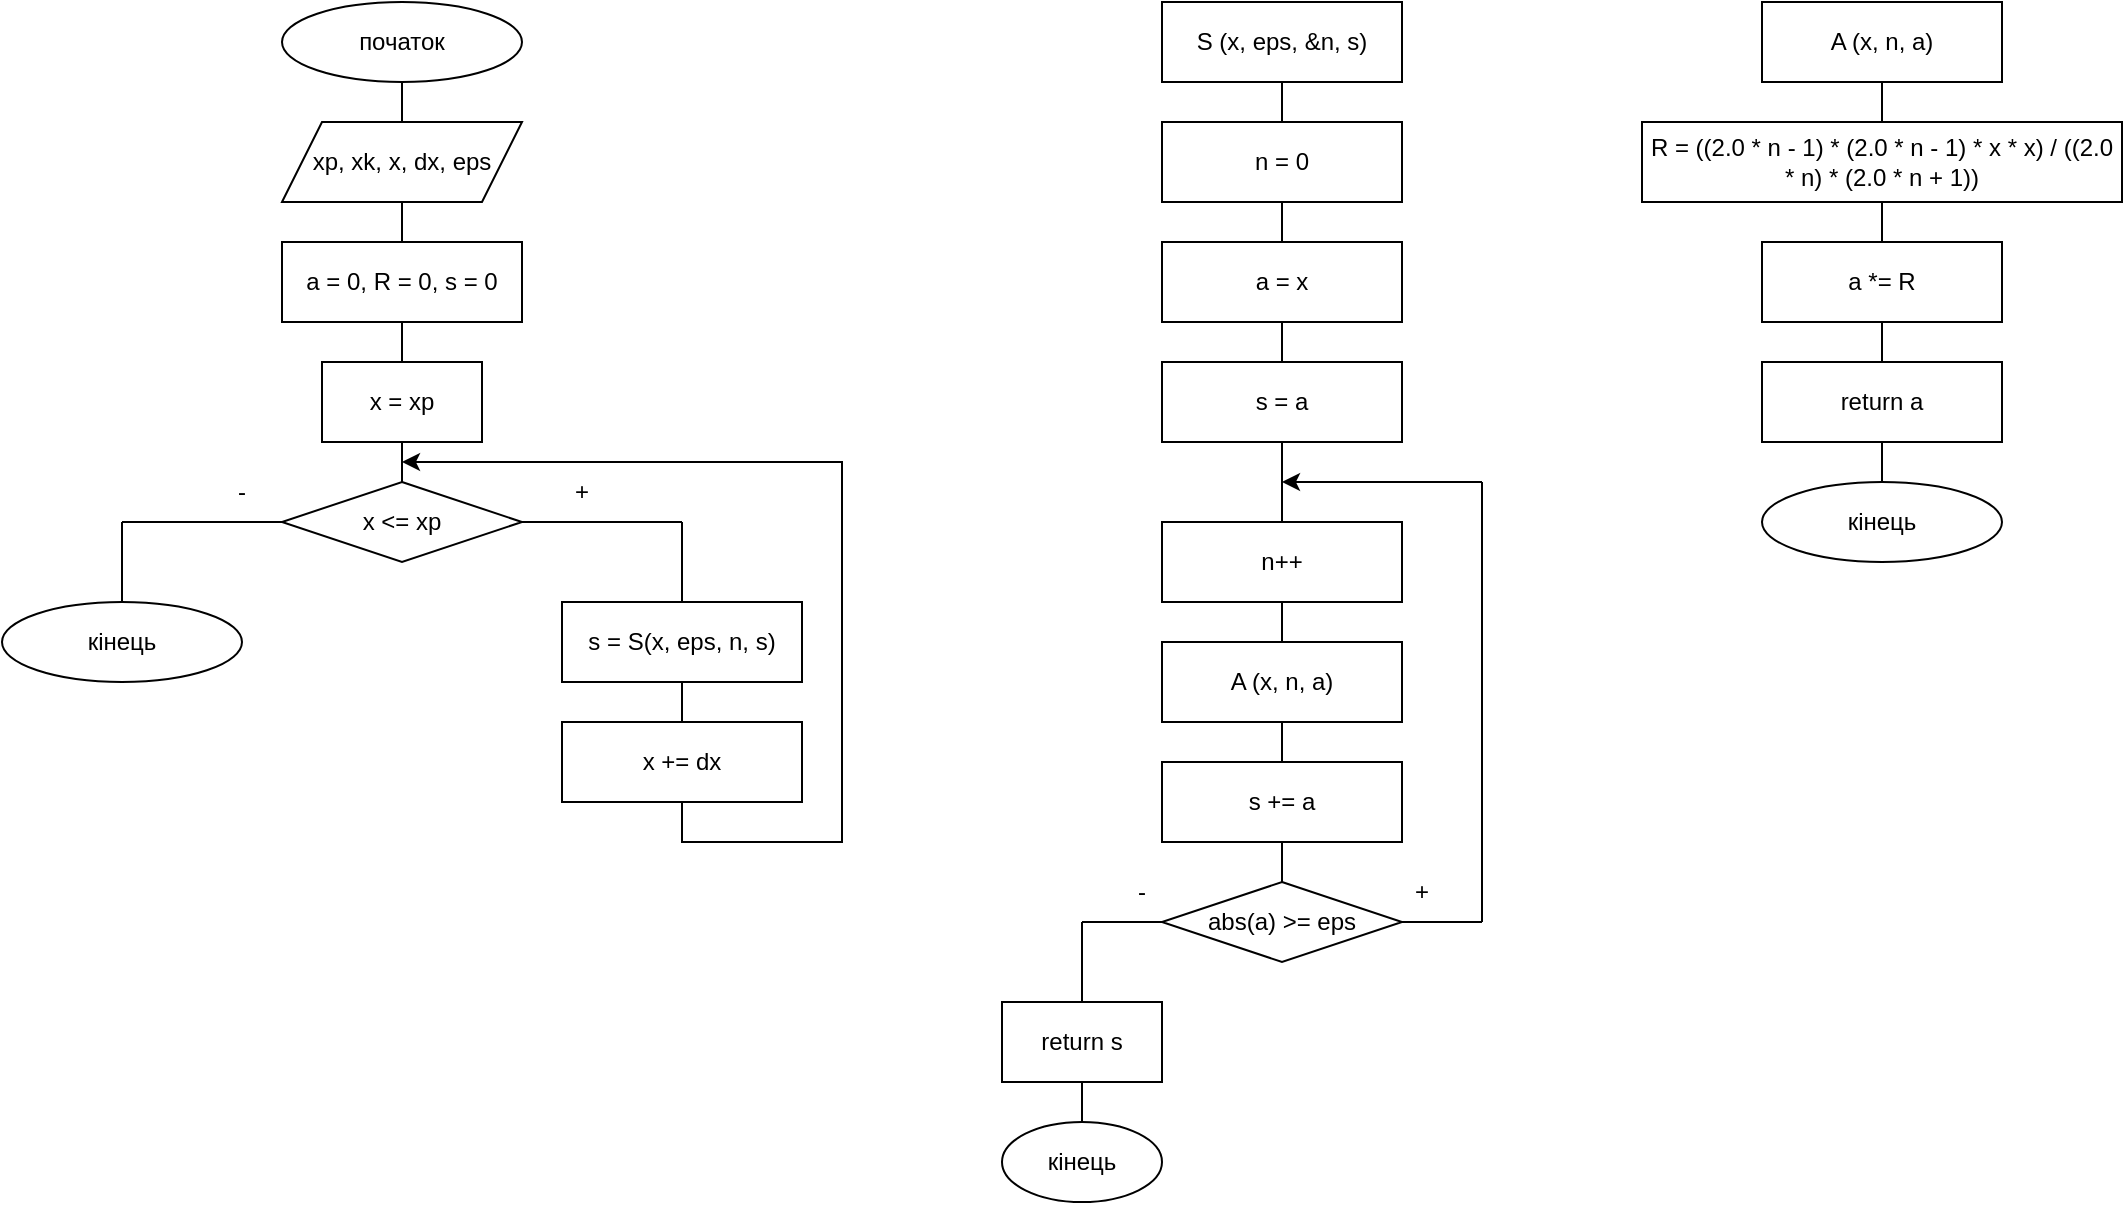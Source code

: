 <mxfile version="28.2.7">
  <diagram name="Сторінка-1" id="44oYC4r673uI8E1p98Kk">
    <mxGraphModel dx="1447" dy="662" grid="1" gridSize="10" guides="1" tooltips="1" connect="1" arrows="1" fold="1" page="1" pageScale="1" pageWidth="1169" pageHeight="827" math="0" shadow="0">
      <root>
        <mxCell id="0" />
        <mxCell id="1" parent="0" />
        <mxCell id="FjkXls7sBmGgQlMOKykC-1" value="початок" style="ellipse;whiteSpace=wrap;html=1;" vertex="1" parent="1">
          <mxGeometry x="160" y="20" width="120" height="40" as="geometry" />
        </mxCell>
        <mxCell id="FjkXls7sBmGgQlMOKykC-2" value="xp, xk, x, dx, eps" style="shape=parallelogram;perimeter=parallelogramPerimeter;whiteSpace=wrap;html=1;fixedSize=1;" vertex="1" parent="1">
          <mxGeometry x="160" y="80" width="120" height="40" as="geometry" />
        </mxCell>
        <mxCell id="FjkXls7sBmGgQlMOKykC-3" value="a = 0, R = 0, s = 0" style="rounded=0;whiteSpace=wrap;html=1;" vertex="1" parent="1">
          <mxGeometry x="160" y="140" width="120" height="40" as="geometry" />
        </mxCell>
        <mxCell id="FjkXls7sBmGgQlMOKykC-4" value="x = xp" style="rounded=0;whiteSpace=wrap;html=1;" vertex="1" parent="1">
          <mxGeometry x="180" y="200" width="80" height="40" as="geometry" />
        </mxCell>
        <mxCell id="FjkXls7sBmGgQlMOKykC-5" value="x &amp;lt;= xp" style="rhombus;whiteSpace=wrap;html=1;" vertex="1" parent="1">
          <mxGeometry x="160" y="260" width="120" height="40" as="geometry" />
        </mxCell>
        <mxCell id="FjkXls7sBmGgQlMOKykC-6" value="" style="endArrow=none;html=1;rounded=0;entryX=0;entryY=0.5;entryDx=0;entryDy=0;" edge="1" parent="1" target="FjkXls7sBmGgQlMOKykC-5">
          <mxGeometry width="50" height="50" relative="1" as="geometry">
            <mxPoint x="80" y="280" as="sourcePoint" />
            <mxPoint x="260" y="320" as="targetPoint" />
          </mxGeometry>
        </mxCell>
        <mxCell id="FjkXls7sBmGgQlMOKykC-7" value="" style="endArrow=none;html=1;rounded=0;" edge="1" parent="1">
          <mxGeometry width="50" height="50" relative="1" as="geometry">
            <mxPoint x="80" y="320" as="sourcePoint" />
            <mxPoint x="80" y="280" as="targetPoint" />
          </mxGeometry>
        </mxCell>
        <mxCell id="FjkXls7sBmGgQlMOKykC-8" value="кінець" style="ellipse;whiteSpace=wrap;html=1;" vertex="1" parent="1">
          <mxGeometry x="20" y="320" width="120" height="40" as="geometry" />
        </mxCell>
        <mxCell id="FjkXls7sBmGgQlMOKykC-9" value="" style="endArrow=none;html=1;rounded=0;exitX=1;exitY=0.5;exitDx=0;exitDy=0;" edge="1" parent="1" source="FjkXls7sBmGgQlMOKykC-5">
          <mxGeometry width="50" height="50" relative="1" as="geometry">
            <mxPoint x="290" y="370" as="sourcePoint" />
            <mxPoint x="360" y="280" as="targetPoint" />
          </mxGeometry>
        </mxCell>
        <mxCell id="FjkXls7sBmGgQlMOKykC-10" value="" style="endArrow=none;html=1;rounded=0;" edge="1" parent="1">
          <mxGeometry width="50" height="50" relative="1" as="geometry">
            <mxPoint x="360" y="320" as="sourcePoint" />
            <mxPoint x="360" y="280" as="targetPoint" />
          </mxGeometry>
        </mxCell>
        <mxCell id="FjkXls7sBmGgQlMOKykC-11" value="s = S(x, eps, n, s)" style="rounded=0;whiteSpace=wrap;html=1;" vertex="1" parent="1">
          <mxGeometry x="300" y="320" width="120" height="40" as="geometry" />
        </mxCell>
        <mxCell id="FjkXls7sBmGgQlMOKykC-12" value="" style="endArrow=none;html=1;rounded=0;entryX=0.5;entryY=1;entryDx=0;entryDy=0;" edge="1" parent="1" target="FjkXls7sBmGgQlMOKykC-11">
          <mxGeometry width="50" height="50" relative="1" as="geometry">
            <mxPoint x="360" y="380" as="sourcePoint" />
            <mxPoint x="340" y="320" as="targetPoint" />
          </mxGeometry>
        </mxCell>
        <mxCell id="FjkXls7sBmGgQlMOKykC-15" style="edgeStyle=orthogonalEdgeStyle;rounded=0;orthogonalLoop=1;jettySize=auto;html=1;" edge="1" parent="1" source="FjkXls7sBmGgQlMOKykC-13">
          <mxGeometry relative="1" as="geometry">
            <mxPoint x="220" y="250" as="targetPoint" />
            <Array as="points">
              <mxPoint x="360" y="440" />
              <mxPoint x="440" y="440" />
            </Array>
          </mxGeometry>
        </mxCell>
        <mxCell id="FjkXls7sBmGgQlMOKykC-13" value="x += dx" style="rounded=0;whiteSpace=wrap;html=1;" vertex="1" parent="1">
          <mxGeometry x="300" y="380" width="120" height="40" as="geometry" />
        </mxCell>
        <mxCell id="FjkXls7sBmGgQlMOKykC-16" value="" style="endArrow=none;html=1;rounded=0;entryX=0.5;entryY=1;entryDx=0;entryDy=0;exitX=0.5;exitY=0;exitDx=0;exitDy=0;" edge="1" parent="1" source="FjkXls7sBmGgQlMOKykC-2" target="FjkXls7sBmGgQlMOKykC-1">
          <mxGeometry width="50" height="50" relative="1" as="geometry">
            <mxPoint x="290" y="280" as="sourcePoint" />
            <mxPoint x="340" y="230" as="targetPoint" />
          </mxGeometry>
        </mxCell>
        <mxCell id="FjkXls7sBmGgQlMOKykC-17" value="" style="endArrow=none;html=1;rounded=0;entryX=0.5;entryY=1;entryDx=0;entryDy=0;exitX=0.5;exitY=0;exitDx=0;exitDy=0;" edge="1" parent="1" source="FjkXls7sBmGgQlMOKykC-3" target="FjkXls7sBmGgQlMOKykC-2">
          <mxGeometry width="50" height="50" relative="1" as="geometry">
            <mxPoint x="290" y="280" as="sourcePoint" />
            <mxPoint x="340" y="230" as="targetPoint" />
          </mxGeometry>
        </mxCell>
        <mxCell id="FjkXls7sBmGgQlMOKykC-18" value="" style="endArrow=none;html=1;rounded=0;entryX=0.5;entryY=1;entryDx=0;entryDy=0;exitX=0.5;exitY=0;exitDx=0;exitDy=0;" edge="1" parent="1" source="FjkXls7sBmGgQlMOKykC-4" target="FjkXls7sBmGgQlMOKykC-3">
          <mxGeometry width="50" height="50" relative="1" as="geometry">
            <mxPoint x="290" y="280" as="sourcePoint" />
            <mxPoint x="340" y="230" as="targetPoint" />
          </mxGeometry>
        </mxCell>
        <mxCell id="FjkXls7sBmGgQlMOKykC-19" value="" style="endArrow=none;html=1;rounded=0;entryX=0.5;entryY=1;entryDx=0;entryDy=0;exitX=0.5;exitY=0;exitDx=0;exitDy=0;" edge="1" parent="1" source="FjkXls7sBmGgQlMOKykC-5" target="FjkXls7sBmGgQlMOKykC-4">
          <mxGeometry width="50" height="50" relative="1" as="geometry">
            <mxPoint x="290" y="280" as="sourcePoint" />
            <mxPoint x="340" y="230" as="targetPoint" />
          </mxGeometry>
        </mxCell>
        <mxCell id="FjkXls7sBmGgQlMOKykC-20" value="+" style="text;html=1;whiteSpace=wrap;strokeColor=none;fillColor=none;align=center;verticalAlign=middle;rounded=0;" vertex="1" parent="1">
          <mxGeometry x="280" y="250" width="60" height="30" as="geometry" />
        </mxCell>
        <mxCell id="FjkXls7sBmGgQlMOKykC-21" value="-" style="text;html=1;whiteSpace=wrap;strokeColor=none;fillColor=none;align=center;verticalAlign=middle;rounded=0;" vertex="1" parent="1">
          <mxGeometry x="110" y="250" width="60" height="30" as="geometry" />
        </mxCell>
        <mxCell id="FjkXls7sBmGgQlMOKykC-22" value="S (x, eps, &amp;amp;n, s)" style="rounded=0;whiteSpace=wrap;html=1;" vertex="1" parent="1">
          <mxGeometry x="600" y="20" width="120" height="40" as="geometry" />
        </mxCell>
        <mxCell id="FjkXls7sBmGgQlMOKykC-23" value="" style="endArrow=none;html=1;rounded=0;entryX=0.5;entryY=1;entryDx=0;entryDy=0;" edge="1" parent="1" target="FjkXls7sBmGgQlMOKykC-22">
          <mxGeometry width="50" height="50" relative="1" as="geometry">
            <mxPoint x="660" y="80" as="sourcePoint" />
            <mxPoint x="690" y="200" as="targetPoint" />
          </mxGeometry>
        </mxCell>
        <mxCell id="FjkXls7sBmGgQlMOKykC-24" value="n = 0" style="rounded=0;whiteSpace=wrap;html=1;" vertex="1" parent="1">
          <mxGeometry x="600" y="80" width="120" height="40" as="geometry" />
        </mxCell>
        <mxCell id="FjkXls7sBmGgQlMOKykC-25" value="a = x" style="rounded=0;whiteSpace=wrap;html=1;" vertex="1" parent="1">
          <mxGeometry x="600" y="140" width="120" height="40" as="geometry" />
        </mxCell>
        <mxCell id="FjkXls7sBmGgQlMOKykC-26" value="s = a" style="rounded=0;whiteSpace=wrap;html=1;" vertex="1" parent="1">
          <mxGeometry x="600" y="200" width="120" height="40" as="geometry" />
        </mxCell>
        <mxCell id="FjkXls7sBmGgQlMOKykC-27" value="" style="endArrow=none;html=1;rounded=0;entryX=0.5;entryY=1;entryDx=0;entryDy=0;exitX=0.5;exitY=0;exitDx=0;exitDy=0;" edge="1" parent="1" source="FjkXls7sBmGgQlMOKykC-25" target="FjkXls7sBmGgQlMOKykC-24">
          <mxGeometry width="50" height="50" relative="1" as="geometry">
            <mxPoint x="640" y="250" as="sourcePoint" />
            <mxPoint x="690" y="200" as="targetPoint" />
          </mxGeometry>
        </mxCell>
        <mxCell id="FjkXls7sBmGgQlMOKykC-28" value="" style="endArrow=none;html=1;rounded=0;entryX=0.5;entryY=1;entryDx=0;entryDy=0;exitX=0.5;exitY=0;exitDx=0;exitDy=0;" edge="1" parent="1" source="FjkXls7sBmGgQlMOKykC-26" target="FjkXls7sBmGgQlMOKykC-25">
          <mxGeometry width="50" height="50" relative="1" as="geometry">
            <mxPoint x="640" y="250" as="sourcePoint" />
            <mxPoint x="690" y="200" as="targetPoint" />
          </mxGeometry>
        </mxCell>
        <mxCell id="FjkXls7sBmGgQlMOKykC-29" value="n++" style="rounded=0;whiteSpace=wrap;html=1;" vertex="1" parent="1">
          <mxGeometry x="600" y="280" width="120" height="40" as="geometry" />
        </mxCell>
        <mxCell id="FjkXls7sBmGgQlMOKykC-30" value="" style="endArrow=none;html=1;rounded=0;entryX=0.5;entryY=1;entryDx=0;entryDy=0;exitX=0.5;exitY=0;exitDx=0;exitDy=0;" edge="1" parent="1" source="FjkXls7sBmGgQlMOKykC-29" target="FjkXls7sBmGgQlMOKykC-26">
          <mxGeometry width="50" height="50" relative="1" as="geometry">
            <mxPoint x="640" y="250" as="sourcePoint" />
            <mxPoint x="690" y="200" as="targetPoint" />
          </mxGeometry>
        </mxCell>
        <mxCell id="FjkXls7sBmGgQlMOKykC-31" value="A (x, n, a)" style="rounded=0;whiteSpace=wrap;html=1;" vertex="1" parent="1">
          <mxGeometry x="600" y="340" width="120" height="40" as="geometry" />
        </mxCell>
        <mxCell id="FjkXls7sBmGgQlMOKykC-32" value="s += a" style="rounded=0;whiteSpace=wrap;html=1;" vertex="1" parent="1">
          <mxGeometry x="600" y="400" width="120" height="40" as="geometry" />
        </mxCell>
        <mxCell id="FjkXls7sBmGgQlMOKykC-33" value="" style="endArrow=none;html=1;rounded=0;exitX=0.5;exitY=1;exitDx=0;exitDy=0;entryX=0.5;entryY=0;entryDx=0;entryDy=0;" edge="1" parent="1" source="FjkXls7sBmGgQlMOKykC-29" target="FjkXls7sBmGgQlMOKykC-31">
          <mxGeometry width="50" height="50" relative="1" as="geometry">
            <mxPoint x="640" y="300" as="sourcePoint" />
            <mxPoint x="690" y="250" as="targetPoint" />
          </mxGeometry>
        </mxCell>
        <mxCell id="FjkXls7sBmGgQlMOKykC-34" value="" style="endArrow=none;html=1;rounded=0;exitX=0.5;exitY=0;exitDx=0;exitDy=0;entryX=0.5;entryY=1;entryDx=0;entryDy=0;" edge="1" parent="1" source="FjkXls7sBmGgQlMOKykC-32" target="FjkXls7sBmGgQlMOKykC-31">
          <mxGeometry width="50" height="50" relative="1" as="geometry">
            <mxPoint x="640" y="300" as="sourcePoint" />
            <mxPoint x="690" y="250" as="targetPoint" />
          </mxGeometry>
        </mxCell>
        <mxCell id="FjkXls7sBmGgQlMOKykC-35" value="" style="endArrow=none;html=1;rounded=0;exitX=0.5;exitY=1;exitDx=0;exitDy=0;entryX=0.5;entryY=0;entryDx=0;entryDy=0;" edge="1" parent="1" source="FjkXls7sBmGgQlMOKykC-32" target="FjkXls7sBmGgQlMOKykC-36">
          <mxGeometry width="50" height="50" relative="1" as="geometry">
            <mxPoint x="640" y="400" as="sourcePoint" />
            <mxPoint x="700" y="450" as="targetPoint" />
          </mxGeometry>
        </mxCell>
        <mxCell id="FjkXls7sBmGgQlMOKykC-36" value="abs(a) &gt;= eps" style="rhombus;whiteSpace=wrap;html=1;" vertex="1" parent="1">
          <mxGeometry x="600" y="460" width="120" height="40" as="geometry" />
        </mxCell>
        <mxCell id="FjkXls7sBmGgQlMOKykC-38" value="" style="endArrow=none;html=1;rounded=0;exitX=0;exitY=0.5;exitDx=0;exitDy=0;" edge="1" parent="1" source="FjkXls7sBmGgQlMOKykC-36">
          <mxGeometry width="50" height="50" relative="1" as="geometry">
            <mxPoint x="640" y="400" as="sourcePoint" />
            <mxPoint x="560" y="480" as="targetPoint" />
          </mxGeometry>
        </mxCell>
        <mxCell id="FjkXls7sBmGgQlMOKykC-39" value="" style="endArrow=none;html=1;rounded=0;" edge="1" parent="1">
          <mxGeometry width="50" height="50" relative="1" as="geometry">
            <mxPoint x="560" y="480" as="sourcePoint" />
            <mxPoint x="560" y="520" as="targetPoint" />
          </mxGeometry>
        </mxCell>
        <mxCell id="FjkXls7sBmGgQlMOKykC-40" value="return s" style="rounded=0;whiteSpace=wrap;html=1;" vertex="1" parent="1">
          <mxGeometry x="520" y="520" width="80" height="40" as="geometry" />
        </mxCell>
        <mxCell id="FjkXls7sBmGgQlMOKykC-41" value="кінець" style="ellipse;whiteSpace=wrap;html=1;" vertex="1" parent="1">
          <mxGeometry x="520" y="580" width="80" height="40" as="geometry" />
        </mxCell>
        <mxCell id="FjkXls7sBmGgQlMOKykC-42" value="" style="endArrow=none;html=1;rounded=0;exitX=0.5;exitY=1;exitDx=0;exitDy=0;entryX=0.5;entryY=0;entryDx=0;entryDy=0;" edge="1" parent="1" source="FjkXls7sBmGgQlMOKykC-40" target="FjkXls7sBmGgQlMOKykC-41">
          <mxGeometry width="50" height="50" relative="1" as="geometry">
            <mxPoint x="640" y="490" as="sourcePoint" />
            <mxPoint x="690" y="440" as="targetPoint" />
          </mxGeometry>
        </mxCell>
        <mxCell id="FjkXls7sBmGgQlMOKykC-43" value="" style="endArrow=none;html=1;rounded=0;exitX=1;exitY=0.5;exitDx=0;exitDy=0;" edge="1" parent="1" source="FjkXls7sBmGgQlMOKykC-36">
          <mxGeometry width="50" height="50" relative="1" as="geometry">
            <mxPoint x="640" y="440" as="sourcePoint" />
            <mxPoint x="760" y="480" as="targetPoint" />
          </mxGeometry>
        </mxCell>
        <mxCell id="FjkXls7sBmGgQlMOKykC-44" value="" style="endArrow=none;html=1;rounded=0;" edge="1" parent="1">
          <mxGeometry width="50" height="50" relative="1" as="geometry">
            <mxPoint x="760" y="480" as="sourcePoint" />
            <mxPoint x="760" y="260" as="targetPoint" />
          </mxGeometry>
        </mxCell>
        <mxCell id="FjkXls7sBmGgQlMOKykC-45" value="" style="endArrow=classic;html=1;rounded=0;" edge="1" parent="1">
          <mxGeometry width="50" height="50" relative="1" as="geometry">
            <mxPoint x="760" y="260" as="sourcePoint" />
            <mxPoint x="660" y="260" as="targetPoint" />
          </mxGeometry>
        </mxCell>
        <mxCell id="FjkXls7sBmGgQlMOKykC-46" value="+" style="text;html=1;whiteSpace=wrap;strokeColor=none;fillColor=none;align=center;verticalAlign=middle;rounded=0;" vertex="1" parent="1">
          <mxGeometry x="700" y="450" width="60" height="30" as="geometry" />
        </mxCell>
        <mxCell id="FjkXls7sBmGgQlMOKykC-47" value="-" style="text;html=1;whiteSpace=wrap;strokeColor=none;fillColor=none;align=center;verticalAlign=middle;rounded=0;" vertex="1" parent="1">
          <mxGeometry x="560" y="450" width="60" height="30" as="geometry" />
        </mxCell>
        <mxCell id="FjkXls7sBmGgQlMOKykC-48" value="A (x, n, a)" style="rounded=0;whiteSpace=wrap;html=1;" vertex="1" parent="1">
          <mxGeometry x="900" y="20" width="120" height="40" as="geometry" />
        </mxCell>
        <mxCell id="FjkXls7sBmGgQlMOKykC-49" value="R = ((2.0 * n - 1) * (2.0 * n - 1) * x * x) / ((2.0 * n) * (2.0 * n + 1))" style="rounded=0;whiteSpace=wrap;html=1;" vertex="1" parent="1">
          <mxGeometry x="840" y="80" width="240" height="40" as="geometry" />
        </mxCell>
        <mxCell id="FjkXls7sBmGgQlMOKykC-50" value="a *= R" style="rounded=0;whiteSpace=wrap;html=1;" vertex="1" parent="1">
          <mxGeometry x="900" y="140" width="120" height="40" as="geometry" />
        </mxCell>
        <mxCell id="FjkXls7sBmGgQlMOKykC-51" value="return a" style="rounded=0;whiteSpace=wrap;html=1;" vertex="1" parent="1">
          <mxGeometry x="900" y="200" width="120" height="40" as="geometry" />
        </mxCell>
        <mxCell id="FjkXls7sBmGgQlMOKykC-52" value="кінець" style="ellipse;whiteSpace=wrap;html=1;" vertex="1" parent="1">
          <mxGeometry x="900" y="260" width="120" height="40" as="geometry" />
        </mxCell>
        <mxCell id="FjkXls7sBmGgQlMOKykC-53" value="" style="endArrow=none;html=1;rounded=0;entryX=0.5;entryY=1;entryDx=0;entryDy=0;exitX=0.5;exitY=0;exitDx=0;exitDy=0;" edge="1" parent="1" source="FjkXls7sBmGgQlMOKykC-49" target="FjkXls7sBmGgQlMOKykC-48">
          <mxGeometry width="50" height="50" relative="1" as="geometry">
            <mxPoint x="920" y="250" as="sourcePoint" />
            <mxPoint x="970" y="200" as="targetPoint" />
          </mxGeometry>
        </mxCell>
        <mxCell id="FjkXls7sBmGgQlMOKykC-54" value="" style="endArrow=none;html=1;rounded=0;entryX=0.5;entryY=1;entryDx=0;entryDy=0;exitX=0.5;exitY=0;exitDx=0;exitDy=0;" edge="1" parent="1" source="FjkXls7sBmGgQlMOKykC-50" target="FjkXls7sBmGgQlMOKykC-49">
          <mxGeometry width="50" height="50" relative="1" as="geometry">
            <mxPoint x="920" y="250" as="sourcePoint" />
            <mxPoint x="970" y="200" as="targetPoint" />
          </mxGeometry>
        </mxCell>
        <mxCell id="FjkXls7sBmGgQlMOKykC-55" value="" style="endArrow=none;html=1;rounded=0;entryX=0.5;entryY=1;entryDx=0;entryDy=0;exitX=0.5;exitY=0;exitDx=0;exitDy=0;" edge="1" parent="1" source="FjkXls7sBmGgQlMOKykC-51" target="FjkXls7sBmGgQlMOKykC-50">
          <mxGeometry width="50" height="50" relative="1" as="geometry">
            <mxPoint x="920" y="250" as="sourcePoint" />
            <mxPoint x="970" y="200" as="targetPoint" />
          </mxGeometry>
        </mxCell>
        <mxCell id="FjkXls7sBmGgQlMOKykC-56" value="" style="endArrow=none;html=1;rounded=0;entryX=0.5;entryY=1;entryDx=0;entryDy=0;exitX=0.5;exitY=0;exitDx=0;exitDy=0;" edge="1" parent="1" source="FjkXls7sBmGgQlMOKykC-52" target="FjkXls7sBmGgQlMOKykC-51">
          <mxGeometry width="50" height="50" relative="1" as="geometry">
            <mxPoint x="920" y="250" as="sourcePoint" />
            <mxPoint x="970" y="200" as="targetPoint" />
          </mxGeometry>
        </mxCell>
      </root>
    </mxGraphModel>
  </diagram>
</mxfile>
